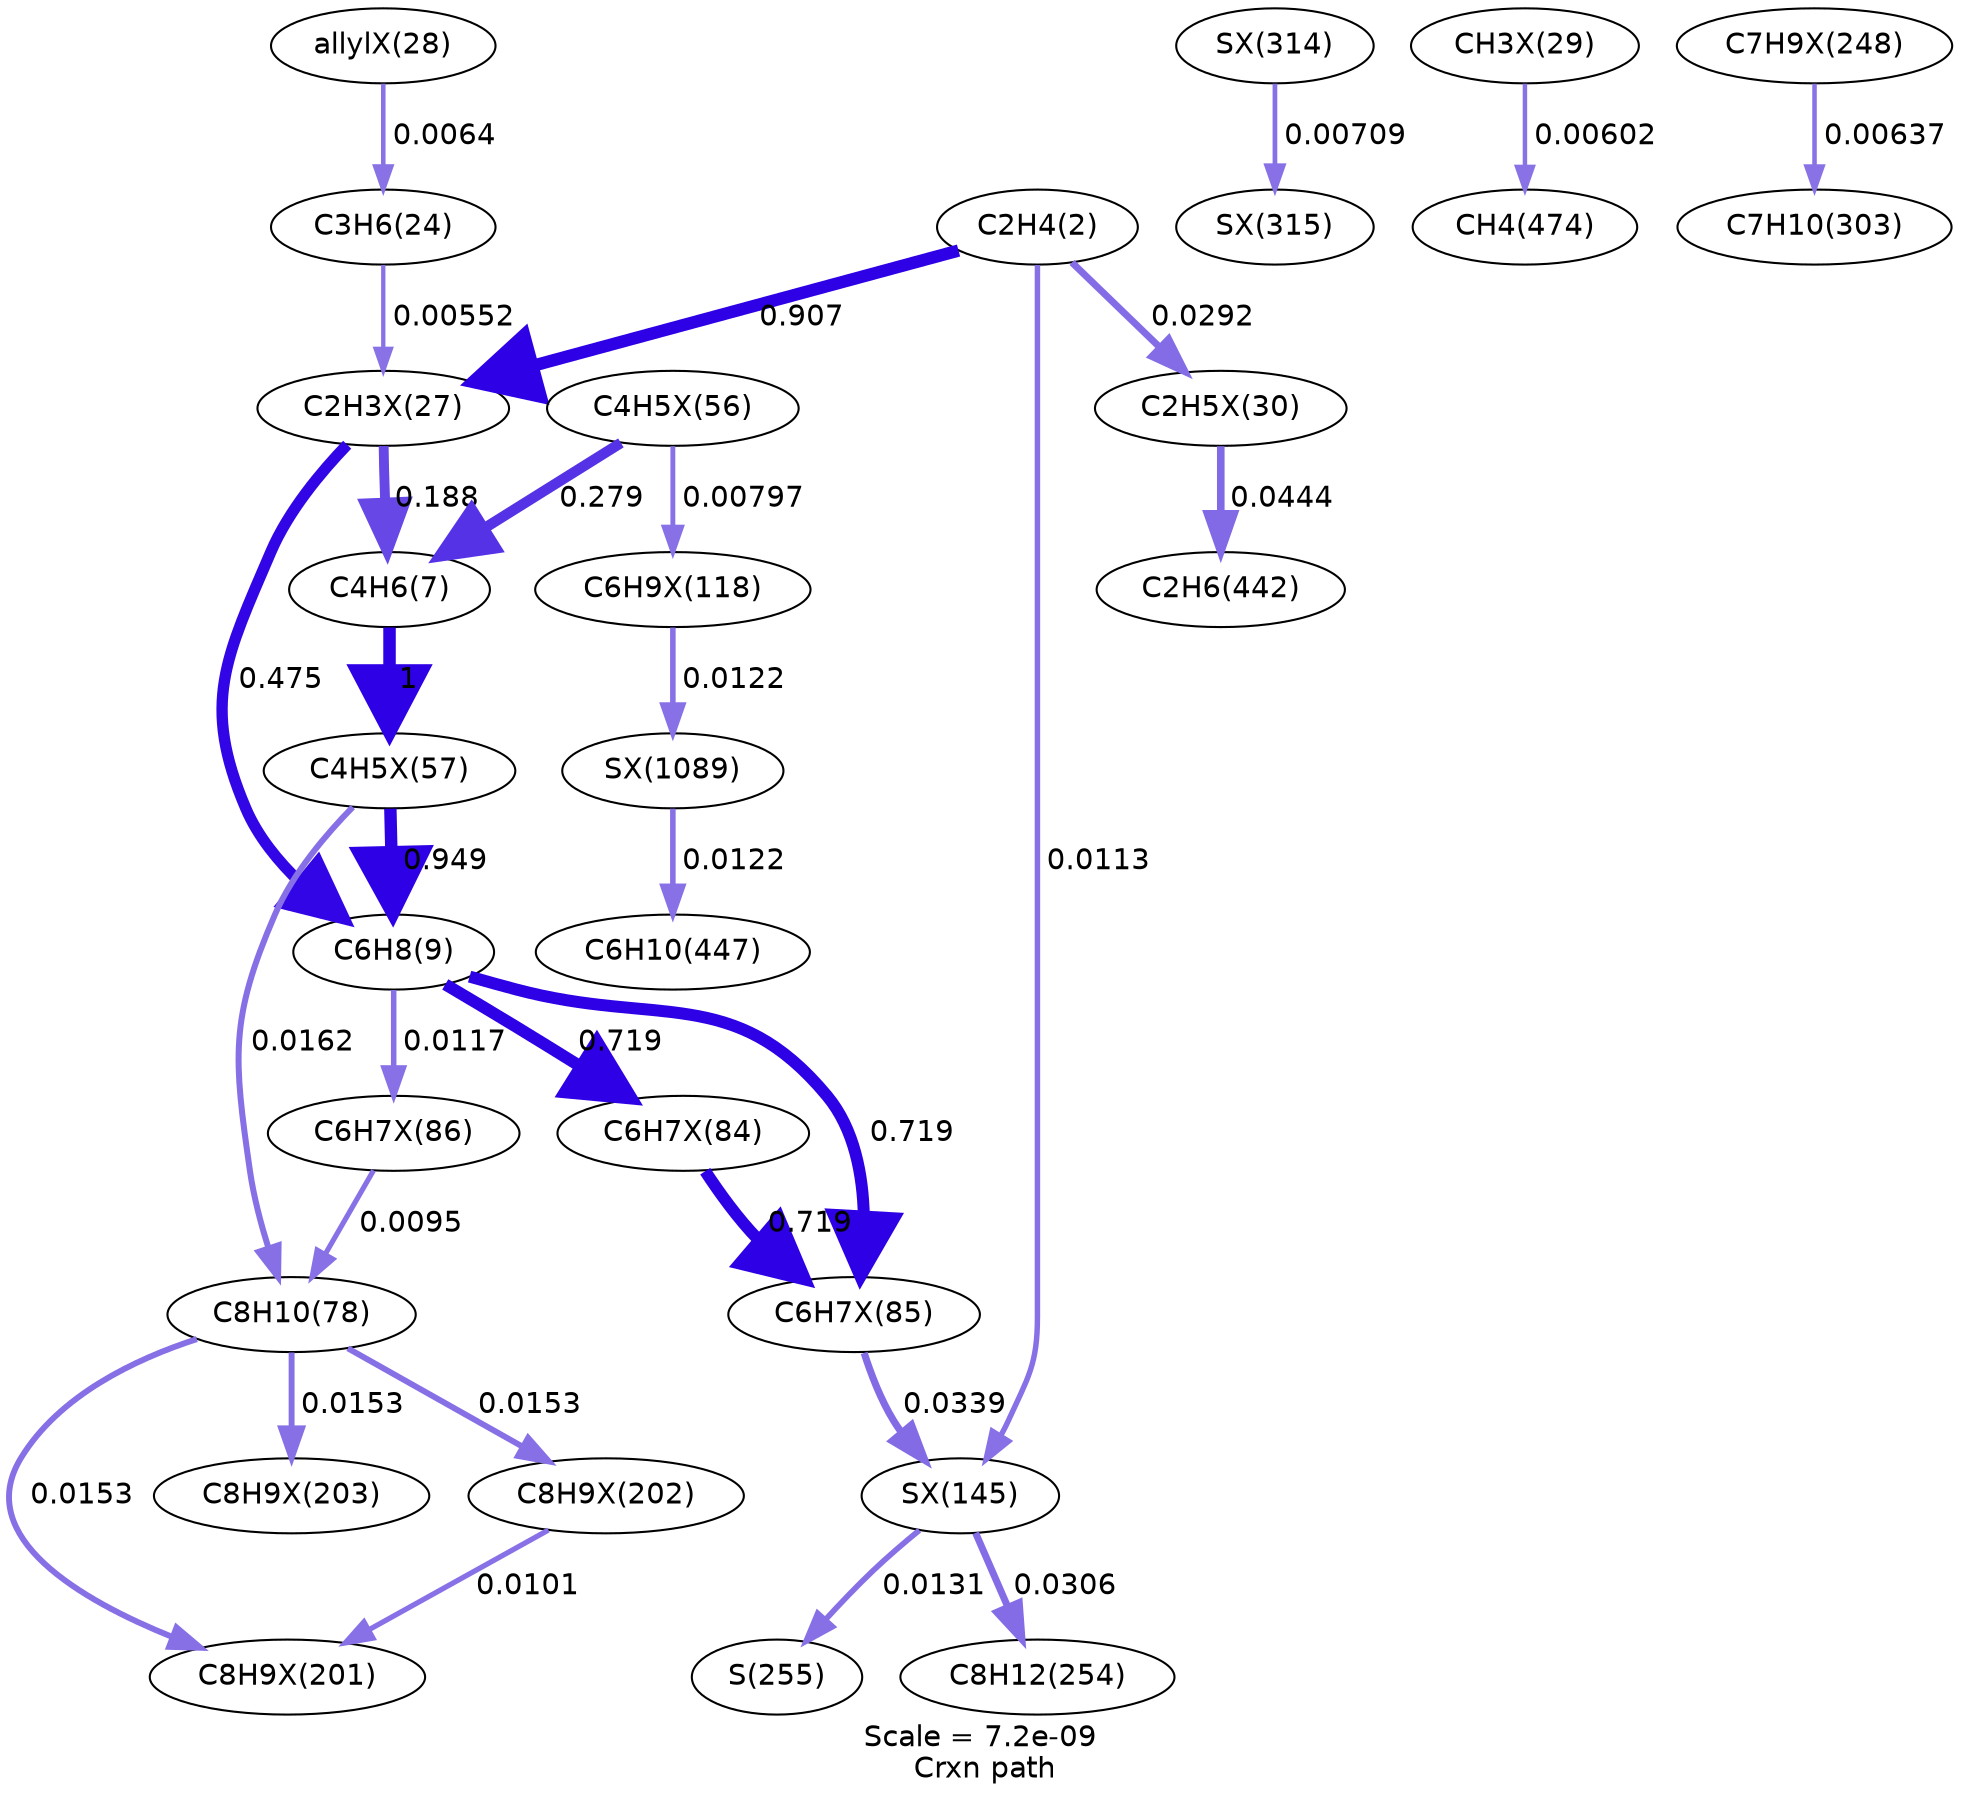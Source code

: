 digraph reaction_paths {
center=1;
s5 -> s49[fontname="Helvetica", style="setlinewidth(5.93)", arrowsize=2.96, color="0.7, 1.41, 0.9"
, label=" 0.907"];
s5 -> s67[fontname="Helvetica", style="setlinewidth(2.62)", arrowsize=1.31, color="0.7, 0.511, 0.9"
, label=" 0.0113"];
s5 -> s52[fontname="Helvetica", style="setlinewidth(3.33)", arrowsize=1.67, color="0.7, 0.529, 0.9"
, label=" 0.0292"];
s49 -> s8[fontname="Helvetica", style="setlinewidth(4.74)", arrowsize=2.37, color="0.7, 0.688, 0.9"
, label=" 0.188"];
s49 -> s9[fontname="Helvetica", style="setlinewidth(5.44)", arrowsize=2.72, color="0.7, 0.975, 0.9"
, label=" 0.475"];
s10 -> s49[fontname="Helvetica", style="setlinewidth(2.07)", arrowsize=1.04, color="0.7, 0.506, 0.9"
, label=" 0.00552"];
s8 -> s59[fontname="Helvetica", style="setlinewidth(6)", arrowsize=3, color="0.7, 1.5, 0.9"
, label=" 1"];
s58 -> s8[fontname="Helvetica", style="setlinewidth(5.04)", arrowsize=2.52, color="0.7, 0.779, 0.9"
, label=" 0.279"];
s59 -> s9[fontname="Helvetica", style="setlinewidth(5.96)", arrowsize=2.98, color="0.7, 1.45, 0.9"
, label=" 0.949"];
s59 -> s12[fontname="Helvetica", style="setlinewidth(2.89)", arrowsize=1.44, color="0.7, 0.516, 0.9"
, label=" 0.0162"];
s9 -> s63[fontname="Helvetica", style="setlinewidth(2.64)", arrowsize=1.32, color="0.7, 0.512, 0.9"
, label=" 0.0117"];
s9 -> s62[fontname="Helvetica", style="setlinewidth(5.75)", arrowsize=2.88, color="0.7, 1.22, 0.9"
, label=" 0.719"];
s9 -> s61[fontname="Helvetica", style="setlinewidth(5.75)", arrowsize=2.88, color="0.7, 1.22, 0.9"
, label=" 0.719"];
s58 -> s64[fontname="Helvetica", style="setlinewidth(2.35)", arrowsize=1.18, color="0.7, 0.508, 0.9"
, label=" 0.00797"];
s63 -> s12[fontname="Helvetica", style="setlinewidth(2.48)", arrowsize=1.24, color="0.7, 0.51, 0.9"
, label=" 0.0095"];
s61 -> s62[fontname="Helvetica", style="setlinewidth(5.75)", arrowsize=2.88, color="0.7, 1.22, 0.9"
, label=" 0.719"];
s62 -> s67[fontname="Helvetica", style="setlinewidth(3.45)", arrowsize=1.72, color="0.7, 0.534, 0.9"
, label=" 0.0339"];
s12 -> s73[fontname="Helvetica", style="setlinewidth(2.84)", arrowsize=1.42, color="0.7, 0.515, 0.9"
, label=" 0.0153"];
s12 -> s72[fontname="Helvetica", style="setlinewidth(2.84)", arrowsize=1.42, color="0.7, 0.515, 0.9"
, label=" 0.0153"];
s12 -> s71[fontname="Helvetica", style="setlinewidth(2.85)", arrowsize=1.42, color="0.7, 0.515, 0.9"
, label=" 0.0153"];
s67 -> s14[fontname="Helvetica", style="setlinewidth(2.73)", arrowsize=1.36, color="0.7, 0.513, 0.9"
, label=" 0.0131"];
s67 -> s13[fontname="Helvetica", style="setlinewidth(3.37)", arrowsize=1.68, color="0.7, 0.531, 0.9"
, label=" 0.0306"];
s72 -> s71[fontname="Helvetica", style="setlinewidth(2.53)", arrowsize=1.27, color="0.7, 0.51, 0.9"
, label=" 0.0101"];
s52 -> s19[fontname="Helvetica", style="setlinewidth(3.65)", arrowsize=1.82, color="0.7, 0.544, 0.9"
, label=" 0.0444"];
s89 -> s90[fontname="Helvetica", style="setlinewidth(2.26)", arrowsize=1.13, color="0.7, 0.507, 0.9"
, label=" 0.00709"];
s51 -> s23[fontname="Helvetica", style="setlinewidth(2.14)", arrowsize=1.07, color="0.7, 0.506, 0.9"
, label=" 0.00602"];
s76 -> s16[fontname="Helvetica", style="setlinewidth(2.18)", arrowsize=1.09, color="0.7, 0.506, 0.9"
, label=" 0.00637"];
s50 -> s10[fontname="Helvetica", style="setlinewidth(2.19)", arrowsize=1.09, color="0.7, 0.506, 0.9"
, label=" 0.0064"];
s123 -> s21[fontname="Helvetica", style="setlinewidth(2.67)", arrowsize=1.34, color="0.7, 0.512, 0.9"
, label=" 0.0122"];
s64 -> s123[fontname="Helvetica", style="setlinewidth(2.67)", arrowsize=1.34, color="0.7, 0.512, 0.9"
, label=" 0.0122"];
s5 [ fontname="Helvetica", label="C2H4(2)"];
s8 [ fontname="Helvetica", label="C4H6(7)"];
s9 [ fontname="Helvetica", label="C6H8(9)"];
s10 [ fontname="Helvetica", label="C3H6(24)"];
s12 [ fontname="Helvetica", label="C8H10(78)"];
s13 [ fontname="Helvetica", label="C8H12(254)"];
s14 [ fontname="Helvetica", label="S(255)"];
s16 [ fontname="Helvetica", label="C7H10(303)"];
s19 [ fontname="Helvetica", label="C2H6(442)"];
s21 [ fontname="Helvetica", label="C6H10(447)"];
s23 [ fontname="Helvetica", label="CH4(474)"];
s49 [ fontname="Helvetica", label="C2H3X(27)"];
s50 [ fontname="Helvetica", label="allylX(28)"];
s51 [ fontname="Helvetica", label="CH3X(29)"];
s52 [ fontname="Helvetica", label="C2H5X(30)"];
s58 [ fontname="Helvetica", label="C4H5X(56)"];
s59 [ fontname="Helvetica", label="C4H5X(57)"];
s61 [ fontname="Helvetica", label="C6H7X(84)"];
s62 [ fontname="Helvetica", label="C6H7X(85)"];
s63 [ fontname="Helvetica", label="C6H7X(86)"];
s64 [ fontname="Helvetica", label="C6H9X(118)"];
s67 [ fontname="Helvetica", label="SX(145)"];
s71 [ fontname="Helvetica", label="C8H9X(201)"];
s72 [ fontname="Helvetica", label="C8H9X(202)"];
s73 [ fontname="Helvetica", label="C8H9X(203)"];
s76 [ fontname="Helvetica", label="C7H9X(248)"];
s89 [ fontname="Helvetica", label="SX(314)"];
s90 [ fontname="Helvetica", label="SX(315)"];
s123 [ fontname="Helvetica", label="SX(1089)"];
 label = "Scale = 7.2e-09\l Crxn path";
 fontname = "Helvetica";
}
